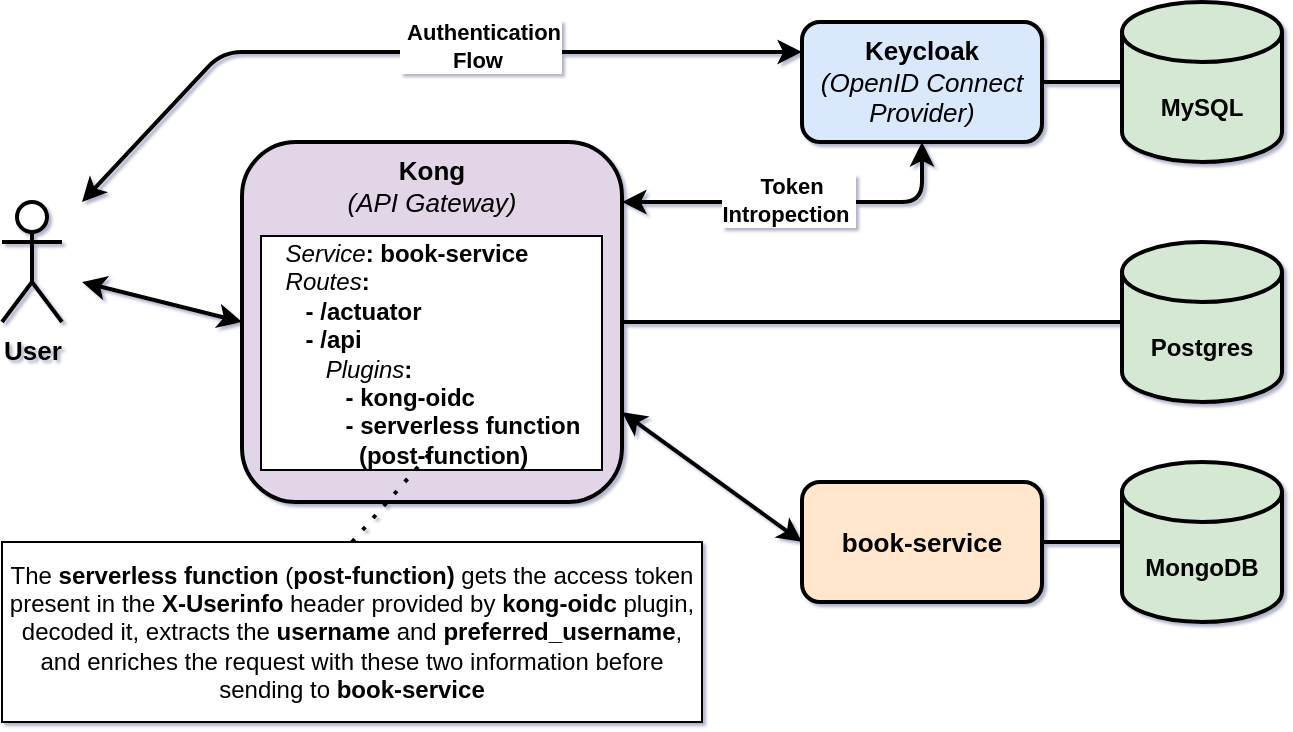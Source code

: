 <mxfile version="15.5.2" type="device"><diagram id="sEkZuVjFdsXiy9oKCZmV" name="Page-1"><mxGraphModel dx="946" dy="627" grid="1" gridSize="10" guides="1" tooltips="1" connect="1" arrows="1" fold="1" page="1" pageScale="1" pageWidth="827" pageHeight="1169" math="0" shadow="1"><root><mxCell id="0"/><mxCell id="1" parent="0"/><mxCell id="M7I4fqTMApbIerR9Z-cn-1" value="&lt;font style=&quot;font-size: 13px&quot;&gt;&lt;b&gt;book-service&lt;/b&gt;&lt;/font&gt;" style="rounded=1;whiteSpace=wrap;html=1;strokeWidth=2;fillColor=#ffe6cc;" parent="1" vertex="1"><mxGeometry x="430" y="260" width="120" height="60" as="geometry"/></mxCell><mxCell id="M7I4fqTMApbIerR9Z-cn-2" value="&lt;font style=&quot;font-size: 13px&quot;&gt;&lt;b&gt;Kong&lt;/b&gt;&lt;br&gt;&lt;i&gt;(API Gateway)&lt;/i&gt;&lt;br&gt;&lt;/font&gt;" style="rounded=1;whiteSpace=wrap;html=1;strokeWidth=2;horizontal=1;verticalAlign=top;fillColor=#e1d5e7;" parent="1" vertex="1"><mxGeometry x="150" y="90" width="190" height="180" as="geometry"/></mxCell><mxCell id="M7I4fqTMApbIerR9Z-cn-3" value="&lt;font style=&quot;font-size: 13px&quot;&gt;&lt;b&gt;Keycloak&lt;/b&gt;&lt;br&gt;&lt;i&gt;(OpenID Connect&lt;br&gt;Provider)&lt;/i&gt;&lt;br&gt;&lt;/font&gt;" style="rounded=1;whiteSpace=wrap;html=1;strokeWidth=2;fillColor=#dae8fc;" parent="1" vertex="1"><mxGeometry x="430" y="30" width="120" height="60" as="geometry"/></mxCell><mxCell id="M7I4fqTMApbIerR9Z-cn-4" value="&lt;b&gt;MongoDB&lt;/b&gt;" style="shape=cylinder3;whiteSpace=wrap;html=1;boundedLbl=1;backgroundOutline=1;size=15;strokeWidth=2;fillColor=#d5e8d4;" parent="1" vertex="1"><mxGeometry x="590" y="250" width="80" height="80" as="geometry"/></mxCell><mxCell id="M7I4fqTMApbIerR9Z-cn-5" value="&lt;b&gt;Postgres&lt;/b&gt;" style="shape=cylinder3;whiteSpace=wrap;html=1;boundedLbl=1;backgroundOutline=1;size=15;strokeWidth=2;fillColor=#d5e8d4;" parent="1" vertex="1"><mxGeometry x="590" y="140" width="80" height="80" as="geometry"/></mxCell><mxCell id="M7I4fqTMApbIerR9Z-cn-6" value="&lt;b&gt;MySQL&lt;br&gt;&lt;/b&gt;" style="shape=cylinder3;whiteSpace=wrap;html=1;boundedLbl=1;backgroundOutline=1;size=15;strokeWidth=2;fillColor=#d5e8d4;" parent="1" vertex="1"><mxGeometry x="590" y="20" width="80" height="80" as="geometry"/></mxCell><mxCell id="M7I4fqTMApbIerR9Z-cn-7" value="" style="endArrow=none;html=1;entryX=1;entryY=0.5;entryDx=0;entryDy=0;exitX=0;exitY=0.5;exitDx=0;exitDy=0;exitPerimeter=0;strokeWidth=2;" parent="1" source="M7I4fqTMApbIerR9Z-cn-4" target="M7I4fqTMApbIerR9Z-cn-1" edge="1"><mxGeometry width="50" height="50" relative="1" as="geometry"><mxPoint x="260" y="380" as="sourcePoint"/><mxPoint x="310" y="330" as="targetPoint"/></mxGeometry></mxCell><mxCell id="M7I4fqTMApbIerR9Z-cn-9" value="" style="endArrow=none;html=1;strokeWidth=2;exitX=0;exitY=0.5;exitDx=0;exitDy=0;exitPerimeter=0;" parent="1" source="M7I4fqTMApbIerR9Z-cn-6" edge="1"><mxGeometry width="50" height="50" relative="1" as="geometry"><mxPoint x="790" y="290" as="sourcePoint"/><mxPoint x="550" y="60" as="targetPoint"/></mxGeometry></mxCell><mxCell id="M7I4fqTMApbIerR9Z-cn-12" value="User" style="shape=umlActor;verticalLabelPosition=bottom;verticalAlign=top;html=1;outlineConnect=0;strokeWidth=2;fontSize=13;fontStyle=1;horizontal=1;labelPosition=center;align=center;" parent="1" vertex="1"><mxGeometry x="30" y="120" width="30" height="60" as="geometry"/></mxCell><mxCell id="M7I4fqTMApbIerR9Z-cn-14" value="" style="endArrow=classic;html=1;fontSize=13;strokeWidth=2;entryX=0;entryY=0.5;entryDx=0;entryDy=0;startArrow=classic;startFill=1;" parent="1" target="M7I4fqTMApbIerR9Z-cn-2" edge="1"><mxGeometry width="50" height="50" relative="1" as="geometry"><mxPoint x="70" y="160" as="sourcePoint"/><mxPoint x="424" y="160" as="targetPoint"/></mxGeometry></mxCell><mxCell id="M7I4fqTMApbIerR9Z-cn-20" value="" style="endArrow=classic;html=1;fontSize=11;strokeWidth=2;entryX=0.5;entryY=1;entryDx=0;entryDy=0;startArrow=classic;startFill=1;" parent="1" target="M7I4fqTMApbIerR9Z-cn-3" edge="1"><mxGeometry width="50" height="50" relative="1" as="geometry"><mxPoint x="340" y="120" as="sourcePoint"/><mxPoint x="550" y="260" as="targetPoint"/><Array as="points"><mxPoint x="490" y="120"/></Array></mxGeometry></mxCell><mxCell id="M7I4fqTMApbIerR9Z-cn-23" value="&lt;b&gt;&amp;nbsp;Token&lt;br&gt;Intropection&amp;nbsp;&lt;/b&gt;" style="edgeLabel;html=1;align=center;verticalAlign=middle;resizable=0;points=[];fontSize=11;" parent="M7I4fqTMApbIerR9Z-cn-20" vertex="1" connectable="0"><mxGeometry x="0.082" y="1" relative="1" as="geometry"><mxPoint x="-15" as="offset"/></mxGeometry></mxCell><mxCell id="M7I4fqTMApbIerR9Z-cn-24" value="" style="endArrow=classic;html=1;fontSize=13;strokeWidth=2;startArrow=classic;startFill=1;exitX=0;exitY=0.25;exitDx=0;exitDy=0;" parent="1" source="M7I4fqTMApbIerR9Z-cn-3" edge="1"><mxGeometry width="50" height="50" relative="1" as="geometry"><mxPoint x="450" y="70" as="sourcePoint"/><mxPoint x="70" y="120" as="targetPoint"/><Array as="points"><mxPoint x="140" y="45"/></Array></mxGeometry></mxCell><mxCell id="M7I4fqTMApbIerR9Z-cn-25" value="&lt;b&gt;&amp;nbsp;Authentication&lt;br&gt;Flow&amp;nbsp;&lt;/b&gt;" style="edgeLabel;html=1;align=center;verticalAlign=middle;resizable=0;points=[];fontSize=11;" parent="M7I4fqTMApbIerR9Z-cn-24" vertex="1" connectable="0"><mxGeometry x="-0.172" y="-3" relative="1" as="geometry"><mxPoint x="1" as="offset"/></mxGeometry></mxCell><mxCell id="M7I4fqTMApbIerR9Z-cn-28" value="" style="endArrow=classic;html=1;fontSize=13;strokeWidth=2;entryX=0;entryY=0.5;entryDx=0;entryDy=0;startArrow=classic;startFill=1;exitX=1;exitY=0.75;exitDx=0;exitDy=0;" parent="1" source="M7I4fqTMApbIerR9Z-cn-2" target="M7I4fqTMApbIerR9Z-cn-1" edge="1"><mxGeometry width="50" height="50" relative="1" as="geometry"><mxPoint x="330" y="250" as="sourcePoint"/><mxPoint x="430" y="290" as="targetPoint"/></mxGeometry></mxCell><mxCell id="M7I4fqTMApbIerR9Z-cn-29" value="" style="endArrow=none;html=1;fontSize=11;strokeWidth=2;entryX=1;entryY=0.5;entryDx=0;entryDy=0;exitX=0;exitY=0.5;exitDx=0;exitDy=0;exitPerimeter=0;" parent="1" source="M7I4fqTMApbIerR9Z-cn-5" target="M7I4fqTMApbIerR9Z-cn-2" edge="1"><mxGeometry width="50" height="50" relative="1" as="geometry"><mxPoint x="130" y="370" as="sourcePoint"/><mxPoint x="180" y="320" as="targetPoint"/></mxGeometry></mxCell><mxCell id="DsVFPgFUL-IWY9mIS8DK-2" value="&lt;div style=&quot;text-align: left&quot;&gt;&lt;i&gt;Service&lt;/i&gt;&lt;b&gt;: book-service&lt;/b&gt;&lt;/div&gt;&lt;div style=&quot;text-align: left&quot;&gt;&lt;i&gt;Routes&lt;/i&gt;&lt;b&gt;:&lt;/b&gt;&lt;/div&gt;&lt;div style=&quot;text-align: left&quot;&gt;&lt;span&gt;&lt;b&gt;&amp;nbsp; &amp;nbsp;- /actuator&lt;/b&gt;&lt;/span&gt;&lt;/div&gt;&lt;div style=&quot;text-align: left&quot;&gt;&lt;span&gt;&lt;b&gt;&amp;nbsp; &amp;nbsp;- /api&lt;/b&gt;&lt;/span&gt;&lt;/div&gt;&lt;div style=&quot;text-align: left&quot;&gt;&lt;b&gt;&amp;nbsp; &amp;nbsp; &amp;nbsp; &lt;/b&gt;&lt;i&gt;Plugins&lt;/i&gt;&lt;b&gt;:&lt;/b&gt;&lt;/div&gt;&lt;div style=&quot;text-align: left&quot;&gt;&lt;span&gt;&lt;b&gt;&amp;nbsp; &amp;nbsp; &amp;nbsp; &amp;nbsp; &amp;nbsp;- kong-oidc&lt;/b&gt;&lt;/span&gt;&lt;/div&gt;&lt;div style=&quot;text-align: left&quot;&gt;&lt;span&gt;&lt;b&gt;&amp;nbsp; &amp;nbsp; &amp;nbsp; &amp;nbsp; &amp;nbsp;- serverless function&lt;/b&gt;&lt;/span&gt;&lt;/div&gt;&lt;div style=&quot;text-align: left&quot;&gt;&lt;span&gt;&lt;b&gt;&amp;nbsp; &amp;nbsp; &amp;nbsp; &amp;nbsp; &amp;nbsp; &amp;nbsp;(post-function)&lt;/b&gt;&lt;/span&gt;&lt;/div&gt;" style="rounded=0;whiteSpace=wrap;html=1;" parent="1" vertex="1"><mxGeometry x="159.5" y="137" width="170.5" height="117" as="geometry"/></mxCell><mxCell id="DsVFPgFUL-IWY9mIS8DK-4" value="The &lt;b&gt;serverless function&lt;/b&gt; (&lt;b&gt;post-function)&lt;/b&gt; gets the access token present in the &lt;b&gt;X-Userinfo&lt;/b&gt; header provided by &lt;b&gt;kong-oidc&lt;/b&gt; plugin, decoded it, extracts the &lt;b&gt;username&lt;/b&gt; and &lt;b&gt;preferred_username&lt;/b&gt;, and enriches&amp;nbsp;the request with these two information before sending to &lt;b&gt;book-service&lt;/b&gt;" style="rounded=0;whiteSpace=wrap;html=1;align=center;" parent="1" vertex="1"><mxGeometry x="30" y="290" width="350" height="90" as="geometry"/></mxCell><mxCell id="DsVFPgFUL-IWY9mIS8DK-5" value="" style="endArrow=none;dashed=1;html=1;dashPattern=1 3;strokeWidth=2;rounded=0;entryX=0.504;entryY=0.915;entryDx=0;entryDy=0;entryPerimeter=0;exitX=0.5;exitY=0;exitDx=0;exitDy=0;" parent="1" source="DsVFPgFUL-IWY9mIS8DK-4" target="DsVFPgFUL-IWY9mIS8DK-2" edge="1"><mxGeometry width="50" height="50" relative="1" as="geometry"><mxPoint x="80" y="280" as="sourcePoint"/><mxPoint x="130" y="230" as="targetPoint"/></mxGeometry></mxCell></root></mxGraphModel></diagram></mxfile>